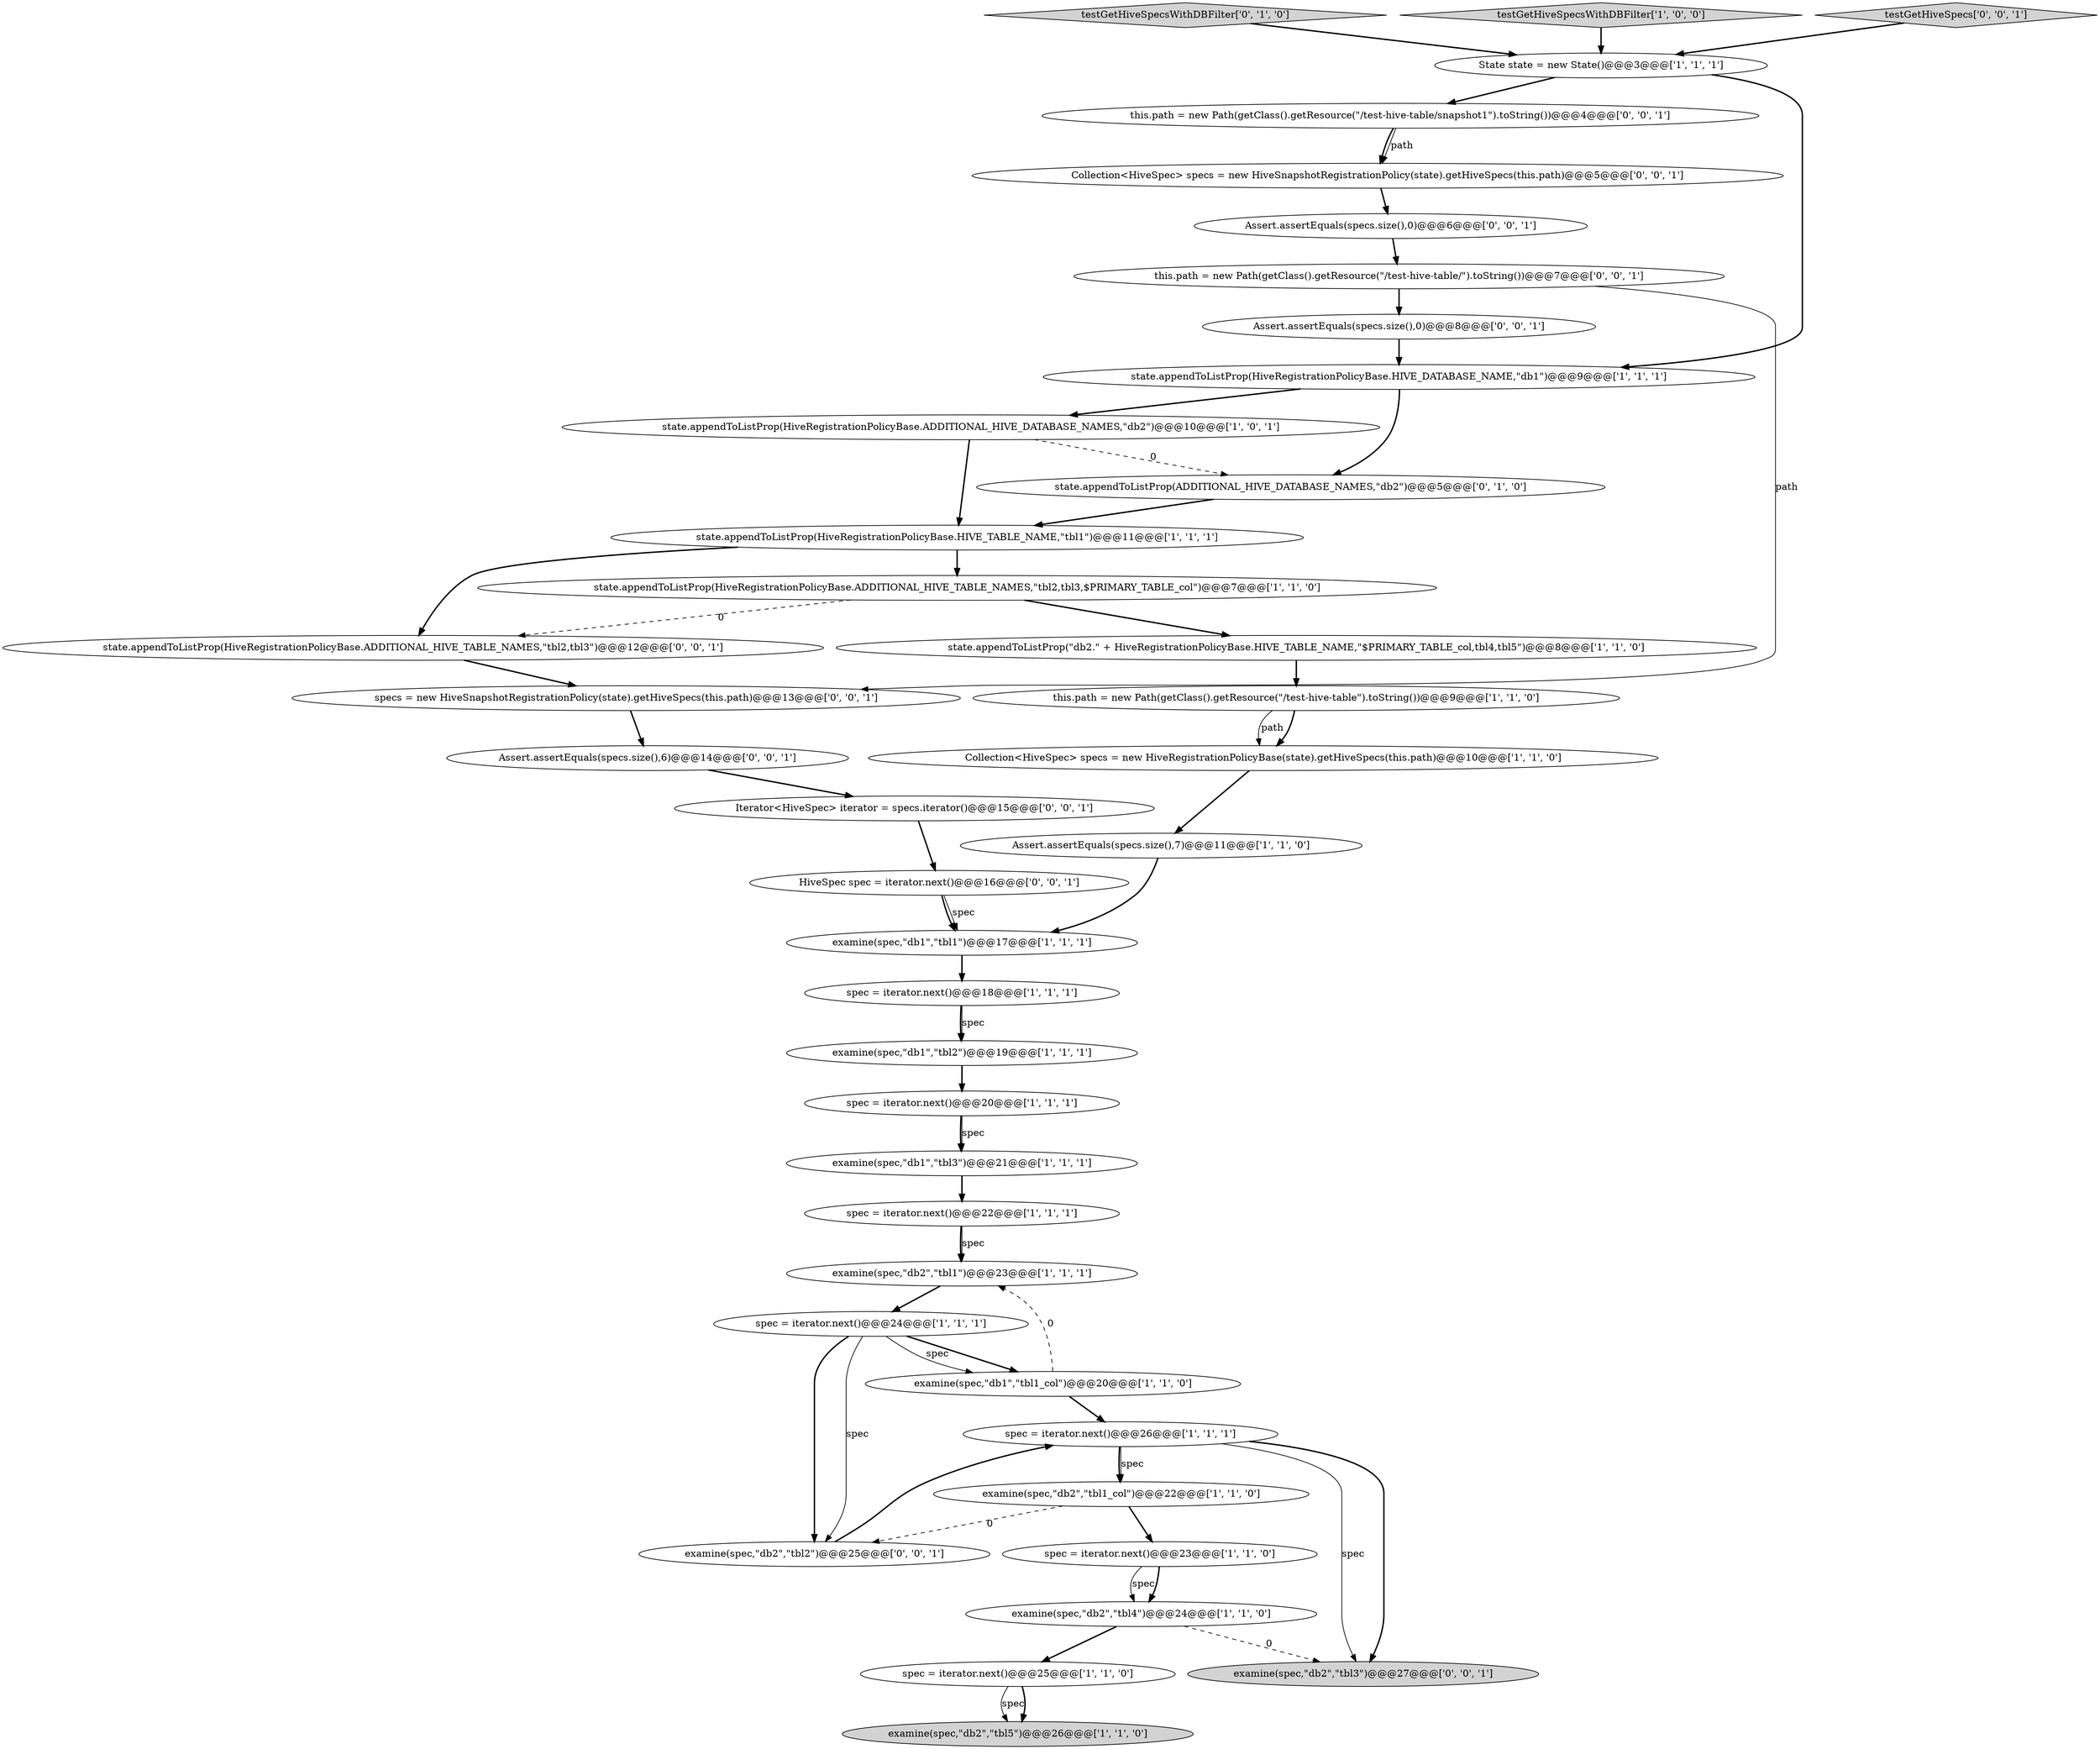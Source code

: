 digraph {
26 [style = filled, label = "testGetHiveSpecsWithDBFilter['0', '1', '0']", fillcolor = lightgray, shape = diamond image = "AAA0AAABBB2BBB"];
18 [style = filled, label = "examine(spec,\"db2\",\"tbl1\")@@@23@@@['1', '1', '1']", fillcolor = white, shape = ellipse image = "AAA0AAABBB1BBB"];
15 [style = filled, label = "Collection<HiveSpec> specs = new HiveRegistrationPolicyBase(state).getHiveSpecs(this.path)@@@10@@@['1', '1', '0']", fillcolor = white, shape = ellipse image = "AAA0AAABBB1BBB"];
6 [style = filled, label = "spec = iterator.next()@@@22@@@['1', '1', '1']", fillcolor = white, shape = ellipse image = "AAA0AAABBB1BBB"];
23 [style = filled, label = "examine(spec,\"db1\",\"tbl3\")@@@21@@@['1', '1', '1']", fillcolor = white, shape = ellipse image = "AAA0AAABBB1BBB"];
17 [style = filled, label = "examine(spec,\"db1\",\"tbl1_col\")@@@20@@@['1', '1', '0']", fillcolor = white, shape = ellipse image = "AAA0AAABBB1BBB"];
16 [style = filled, label = "state.appendToListProp(HiveRegistrationPolicyBase.HIVE_DATABASE_NAME,\"db1\")@@@9@@@['1', '1', '1']", fillcolor = white, shape = ellipse image = "AAA0AAABBB1BBB"];
24 [style = filled, label = "examine(spec,\"db2\",\"tbl1_col\")@@@22@@@['1', '1', '0']", fillcolor = white, shape = ellipse image = "AAA0AAABBB1BBB"];
1 [style = filled, label = "state.appendToListProp(\"db2.\" + HiveRegistrationPolicyBase.HIVE_TABLE_NAME,\"$PRIMARY_TABLE_col,tbl4,tbl5\")@@@8@@@['1', '1', '0']", fillcolor = white, shape = ellipse image = "AAA0AAABBB1BBB"];
27 [style = filled, label = "examine(spec,\"db2\",\"tbl3\")@@@27@@@['0', '0', '1']", fillcolor = lightgray, shape = ellipse image = "AAA0AAABBB3BBB"];
28 [style = filled, label = "HiveSpec spec = iterator.next()@@@16@@@['0', '0', '1']", fillcolor = white, shape = ellipse image = "AAA0AAABBB3BBB"];
30 [style = filled, label = "examine(spec,\"db2\",\"tbl2\")@@@25@@@['0', '0', '1']", fillcolor = white, shape = ellipse image = "AAA0AAABBB3BBB"];
39 [style = filled, label = "Assert.assertEquals(specs.size(),0)@@@8@@@['0', '0', '1']", fillcolor = white, shape = ellipse image = "AAA0AAABBB3BBB"];
9 [style = filled, label = "state.appendToListProp(HiveRegistrationPolicyBase.HIVE_TABLE_NAME,\"tbl1\")@@@11@@@['1', '1', '1']", fillcolor = white, shape = ellipse image = "AAA0AAABBB1BBB"];
8 [style = filled, label = "examine(spec,\"db2\",\"tbl4\")@@@24@@@['1', '1', '0']", fillcolor = white, shape = ellipse image = "AAA0AAABBB1BBB"];
2 [style = filled, label = "spec = iterator.next()@@@26@@@['1', '1', '1']", fillcolor = white, shape = ellipse image = "AAA0AAABBB1BBB"];
37 [style = filled, label = "Iterator<HiveSpec> iterator = specs.iterator()@@@15@@@['0', '0', '1']", fillcolor = white, shape = ellipse image = "AAA0AAABBB3BBB"];
25 [style = filled, label = "state.appendToListProp(ADDITIONAL_HIVE_DATABASE_NAMES,\"db2\")@@@5@@@['0', '1', '0']", fillcolor = white, shape = ellipse image = "AAA1AAABBB2BBB"];
31 [style = filled, label = "state.appendToListProp(HiveRegistrationPolicyBase.ADDITIONAL_HIVE_TABLE_NAMES,\"tbl2,tbl3\")@@@12@@@['0', '0', '1']", fillcolor = white, shape = ellipse image = "AAA0AAABBB3BBB"];
29 [style = filled, label = "specs = new HiveSnapshotRegistrationPolicy(state).getHiveSpecs(this.path)@@@13@@@['0', '0', '1']", fillcolor = white, shape = ellipse image = "AAA0AAABBB3BBB"];
0 [style = filled, label = "State state = new State()@@@3@@@['1', '1', '1']", fillcolor = white, shape = ellipse image = "AAA0AAABBB1BBB"];
10 [style = filled, label = "spec = iterator.next()@@@24@@@['1', '1', '1']", fillcolor = white, shape = ellipse image = "AAA0AAABBB1BBB"];
20 [style = filled, label = "spec = iterator.next()@@@20@@@['1', '1', '1']", fillcolor = white, shape = ellipse image = "AAA0AAABBB1BBB"];
3 [style = filled, label = "spec = iterator.next()@@@25@@@['1', '1', '0']", fillcolor = white, shape = ellipse image = "AAA0AAABBB1BBB"];
11 [style = filled, label = "spec = iterator.next()@@@23@@@['1', '1', '0']", fillcolor = white, shape = ellipse image = "AAA0AAABBB1BBB"];
21 [style = filled, label = "state.appendToListProp(HiveRegistrationPolicyBase.ADDITIONAL_HIVE_TABLE_NAMES,\"tbl2,tbl3,$PRIMARY_TABLE_col\")@@@7@@@['1', '1', '0']", fillcolor = white, shape = ellipse image = "AAA0AAABBB1BBB"];
14 [style = filled, label = "spec = iterator.next()@@@18@@@['1', '1', '1']", fillcolor = white, shape = ellipse image = "AAA0AAABBB1BBB"];
33 [style = filled, label = "Assert.assertEquals(specs.size(),0)@@@6@@@['0', '0', '1']", fillcolor = white, shape = ellipse image = "AAA0AAABBB3BBB"];
32 [style = filled, label = "this.path = new Path(getClass().getResource(\"/test-hive-table/snapshot1\").toString())@@@4@@@['0', '0', '1']", fillcolor = white, shape = ellipse image = "AAA0AAABBB3BBB"];
12 [style = filled, label = "examine(spec,\"db1\",\"tbl1\")@@@17@@@['1', '1', '1']", fillcolor = white, shape = ellipse image = "AAA0AAABBB1BBB"];
34 [style = filled, label = "Collection<HiveSpec> specs = new HiveSnapshotRegistrationPolicy(state).getHiveSpecs(this.path)@@@5@@@['0', '0', '1']", fillcolor = white, shape = ellipse image = "AAA0AAABBB3BBB"];
13 [style = filled, label = "state.appendToListProp(HiveRegistrationPolicyBase.ADDITIONAL_HIVE_DATABASE_NAMES,\"db2\")@@@10@@@['1', '0', '1']", fillcolor = white, shape = ellipse image = "AAA0AAABBB1BBB"];
22 [style = filled, label = "this.path = new Path(getClass().getResource(\"/test-hive-table\").toString())@@@9@@@['1', '1', '0']", fillcolor = white, shape = ellipse image = "AAA0AAABBB1BBB"];
4 [style = filled, label = "Assert.assertEquals(specs.size(),7)@@@11@@@['1', '1', '0']", fillcolor = white, shape = ellipse image = "AAA0AAABBB1BBB"];
38 [style = filled, label = "Assert.assertEquals(specs.size(),6)@@@14@@@['0', '0', '1']", fillcolor = white, shape = ellipse image = "AAA0AAABBB3BBB"];
19 [style = filled, label = "examine(spec,\"db2\",\"tbl5\")@@@26@@@['1', '1', '0']", fillcolor = lightgray, shape = ellipse image = "AAA0AAABBB1BBB"];
36 [style = filled, label = "this.path = new Path(getClass().getResource(\"/test-hive-table/\").toString())@@@7@@@['0', '0', '1']", fillcolor = white, shape = ellipse image = "AAA0AAABBB3BBB"];
5 [style = filled, label = "testGetHiveSpecsWithDBFilter['1', '0', '0']", fillcolor = lightgray, shape = diamond image = "AAA0AAABBB1BBB"];
35 [style = filled, label = "testGetHiveSpecs['0', '0', '1']", fillcolor = lightgray, shape = diamond image = "AAA0AAABBB3BBB"];
7 [style = filled, label = "examine(spec,\"db1\",\"tbl2\")@@@19@@@['1', '1', '1']", fillcolor = white, shape = ellipse image = "AAA0AAABBB1BBB"];
36->29 [style = solid, label="path"];
32->34 [style = solid, label="path"];
2->24 [style = solid, label="spec"];
20->23 [style = bold, label=""];
14->7 [style = bold, label=""];
6->18 [style = bold, label=""];
28->12 [style = bold, label=""];
0->32 [style = bold, label=""];
10->17 [style = bold, label=""];
10->30 [style = bold, label=""];
16->25 [style = bold, label=""];
12->14 [style = bold, label=""];
2->27 [style = solid, label="spec"];
3->19 [style = solid, label="spec"];
39->16 [style = bold, label=""];
15->4 [style = bold, label=""];
9->31 [style = bold, label=""];
38->37 [style = bold, label=""];
30->2 [style = bold, label=""];
24->11 [style = bold, label=""];
34->33 [style = bold, label=""];
9->21 [style = bold, label=""];
22->15 [style = bold, label=""];
7->20 [style = bold, label=""];
16->13 [style = bold, label=""];
8->27 [style = dashed, label="0"];
8->3 [style = bold, label=""];
11->8 [style = solid, label="spec"];
35->0 [style = bold, label=""];
5->0 [style = bold, label=""];
23->6 [style = bold, label=""];
13->25 [style = dashed, label="0"];
6->18 [style = solid, label="spec"];
11->8 [style = bold, label=""];
22->15 [style = solid, label="path"];
10->30 [style = solid, label="spec"];
18->10 [style = bold, label=""];
37->28 [style = bold, label=""];
3->19 [style = bold, label=""];
24->30 [style = dashed, label="0"];
10->17 [style = solid, label="spec"];
4->12 [style = bold, label=""];
14->7 [style = solid, label="spec"];
25->9 [style = bold, label=""];
2->27 [style = bold, label=""];
2->24 [style = bold, label=""];
29->38 [style = bold, label=""];
32->34 [style = bold, label=""];
17->18 [style = dashed, label="0"];
21->1 [style = bold, label=""];
13->9 [style = bold, label=""];
31->29 [style = bold, label=""];
1->22 [style = bold, label=""];
28->12 [style = solid, label="spec"];
33->36 [style = bold, label=""];
20->23 [style = solid, label="spec"];
36->39 [style = bold, label=""];
26->0 [style = bold, label=""];
17->2 [style = bold, label=""];
21->31 [style = dashed, label="0"];
0->16 [style = bold, label=""];
}
